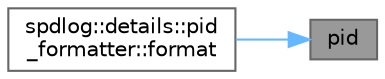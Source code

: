 digraph "pid"
{
 // LATEX_PDF_SIZE
  bgcolor="transparent";
  edge [fontname=Helvetica,fontsize=10,labelfontname=Helvetica,labelfontsize=10];
  node [fontname=Helvetica,fontsize=10,shape=box,height=0.2,width=0.4];
  rankdir="RL";
  Node1 [id="Node000001",label="pid",height=0.2,width=0.4,color="gray40", fillcolor="grey60", style="filled", fontcolor="black",tooltip=" "];
  Node1 -> Node2 [id="edge1_Node000001_Node000002",dir="back",color="steelblue1",style="solid",tooltip=" "];
  Node2 [id="Node000002",label="spdlog::details::pid\l_formatter::format",height=0.2,width=0.4,color="grey40", fillcolor="white", style="filled",URL="$classspdlog_1_1details_1_1pid__formatter.html#aaba7db73e01b1efcc1911a7f0f4bd3d7",tooltip=" "];
}
